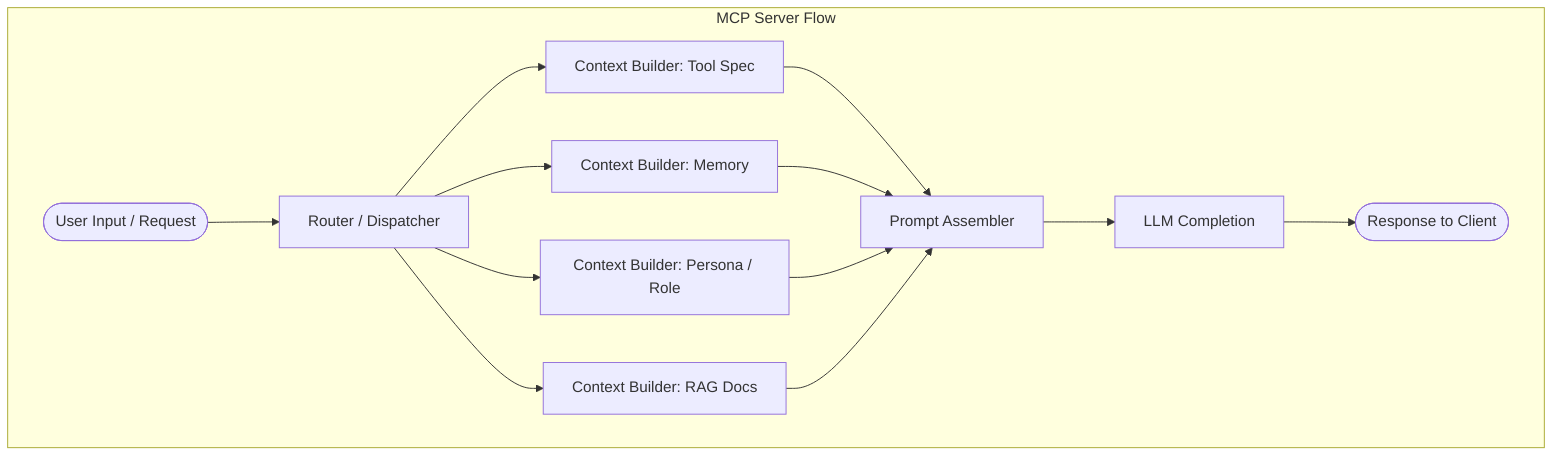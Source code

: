 flowchart LR
    subgraph S[MCP Server Flow]
        direction LR
        A([User Input / Request]) --> B[Router / Dispatcher]

        B --> C1[Context Builder: Tool Spec]
        B --> C2[Context Builder: Memory]
        B --> C3[Context Builder: Persona / Role]
        B --> C4[Context Builder: RAG Docs]

        C1 --> D[Prompt Assembler]
        C2 --> D
        C3 --> D
        C4 --> D

        D --> E[LLM Completion]
        E --> F([Response to Client])
    end